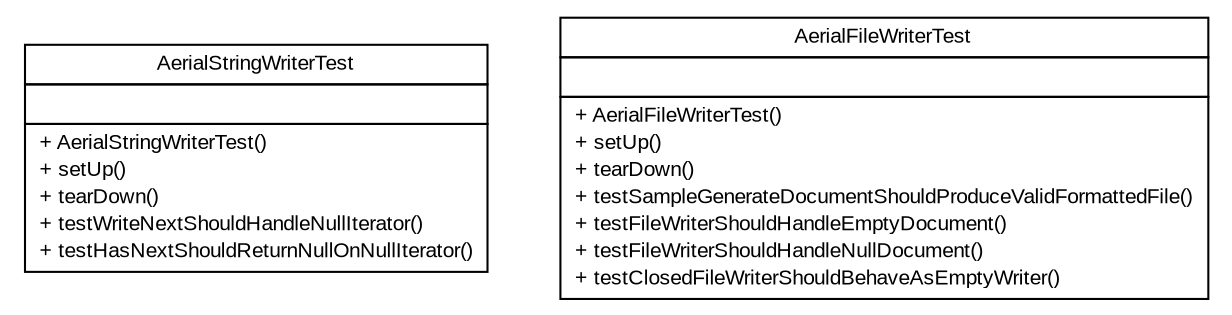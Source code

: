 #!/usr/local/bin/dot
#
# Class diagram 
# Generated by UMLGraph version R5_6 (http://www.umlgraph.org/)
#

digraph G {
	edge [fontname="arial",fontsize=10,labelfontname="arial",labelfontsize=10];
	node [fontname="arial",fontsize=10,shape=plaintext];
	nodesep=0.25;
	ranksep=0.5;
	// com.github.mkolisnyk.aerial.writers.AerialStringWriterTest
	c238 [label=<<table title="com.github.mkolisnyk.aerial.writers.AerialStringWriterTest" border="0" cellborder="1" cellspacing="0" cellpadding="2" port="p" href="./AerialStringWriterTest.html">
		<tr><td><table border="0" cellspacing="0" cellpadding="1">
<tr><td align="center" balign="center"> AerialStringWriterTest </td></tr>
		</table></td></tr>
		<tr><td><table border="0" cellspacing="0" cellpadding="1">
<tr><td align="left" balign="left">  </td></tr>
		</table></td></tr>
		<tr><td><table border="0" cellspacing="0" cellpadding="1">
<tr><td align="left" balign="left"> + AerialStringWriterTest() </td></tr>
<tr><td align="left" balign="left"> + setUp() </td></tr>
<tr><td align="left" balign="left"> + tearDown() </td></tr>
<tr><td align="left" balign="left"> + testWriteNextShouldHandleNullIterator() </td></tr>
<tr><td align="left" balign="left"> + testHasNextShouldReturnNullOnNullIterator() </td></tr>
		</table></td></tr>
		</table>>, URL="./AerialStringWriterTest.html", fontname="arial", fontcolor="black", fontsize=10.0];
	// com.github.mkolisnyk.aerial.writers.AerialFileWriterTest
	c239 [label=<<table title="com.github.mkolisnyk.aerial.writers.AerialFileWriterTest" border="0" cellborder="1" cellspacing="0" cellpadding="2" port="p" href="./AerialFileWriterTest.html">
		<tr><td><table border="0" cellspacing="0" cellpadding="1">
<tr><td align="center" balign="center"> AerialFileWriterTest </td></tr>
		</table></td></tr>
		<tr><td><table border="0" cellspacing="0" cellpadding="1">
<tr><td align="left" balign="left">  </td></tr>
		</table></td></tr>
		<tr><td><table border="0" cellspacing="0" cellpadding="1">
<tr><td align="left" balign="left"> + AerialFileWriterTest() </td></tr>
<tr><td align="left" balign="left"> + setUp() </td></tr>
<tr><td align="left" balign="left"> + tearDown() </td></tr>
<tr><td align="left" balign="left"> + testSampleGenerateDocumentShouldProduceValidFormattedFile() </td></tr>
<tr><td align="left" balign="left"> + testFileWriterShouldHandleEmptyDocument() </td></tr>
<tr><td align="left" balign="left"> + testFileWriterShouldHandleNullDocument() </td></tr>
<tr><td align="left" balign="left"> + testClosedFileWriterShouldBehaveAsEmptyWriter() </td></tr>
		</table></td></tr>
		</table>>, URL="./AerialFileWriterTest.html", fontname="arial", fontcolor="black", fontsize=10.0];
}

